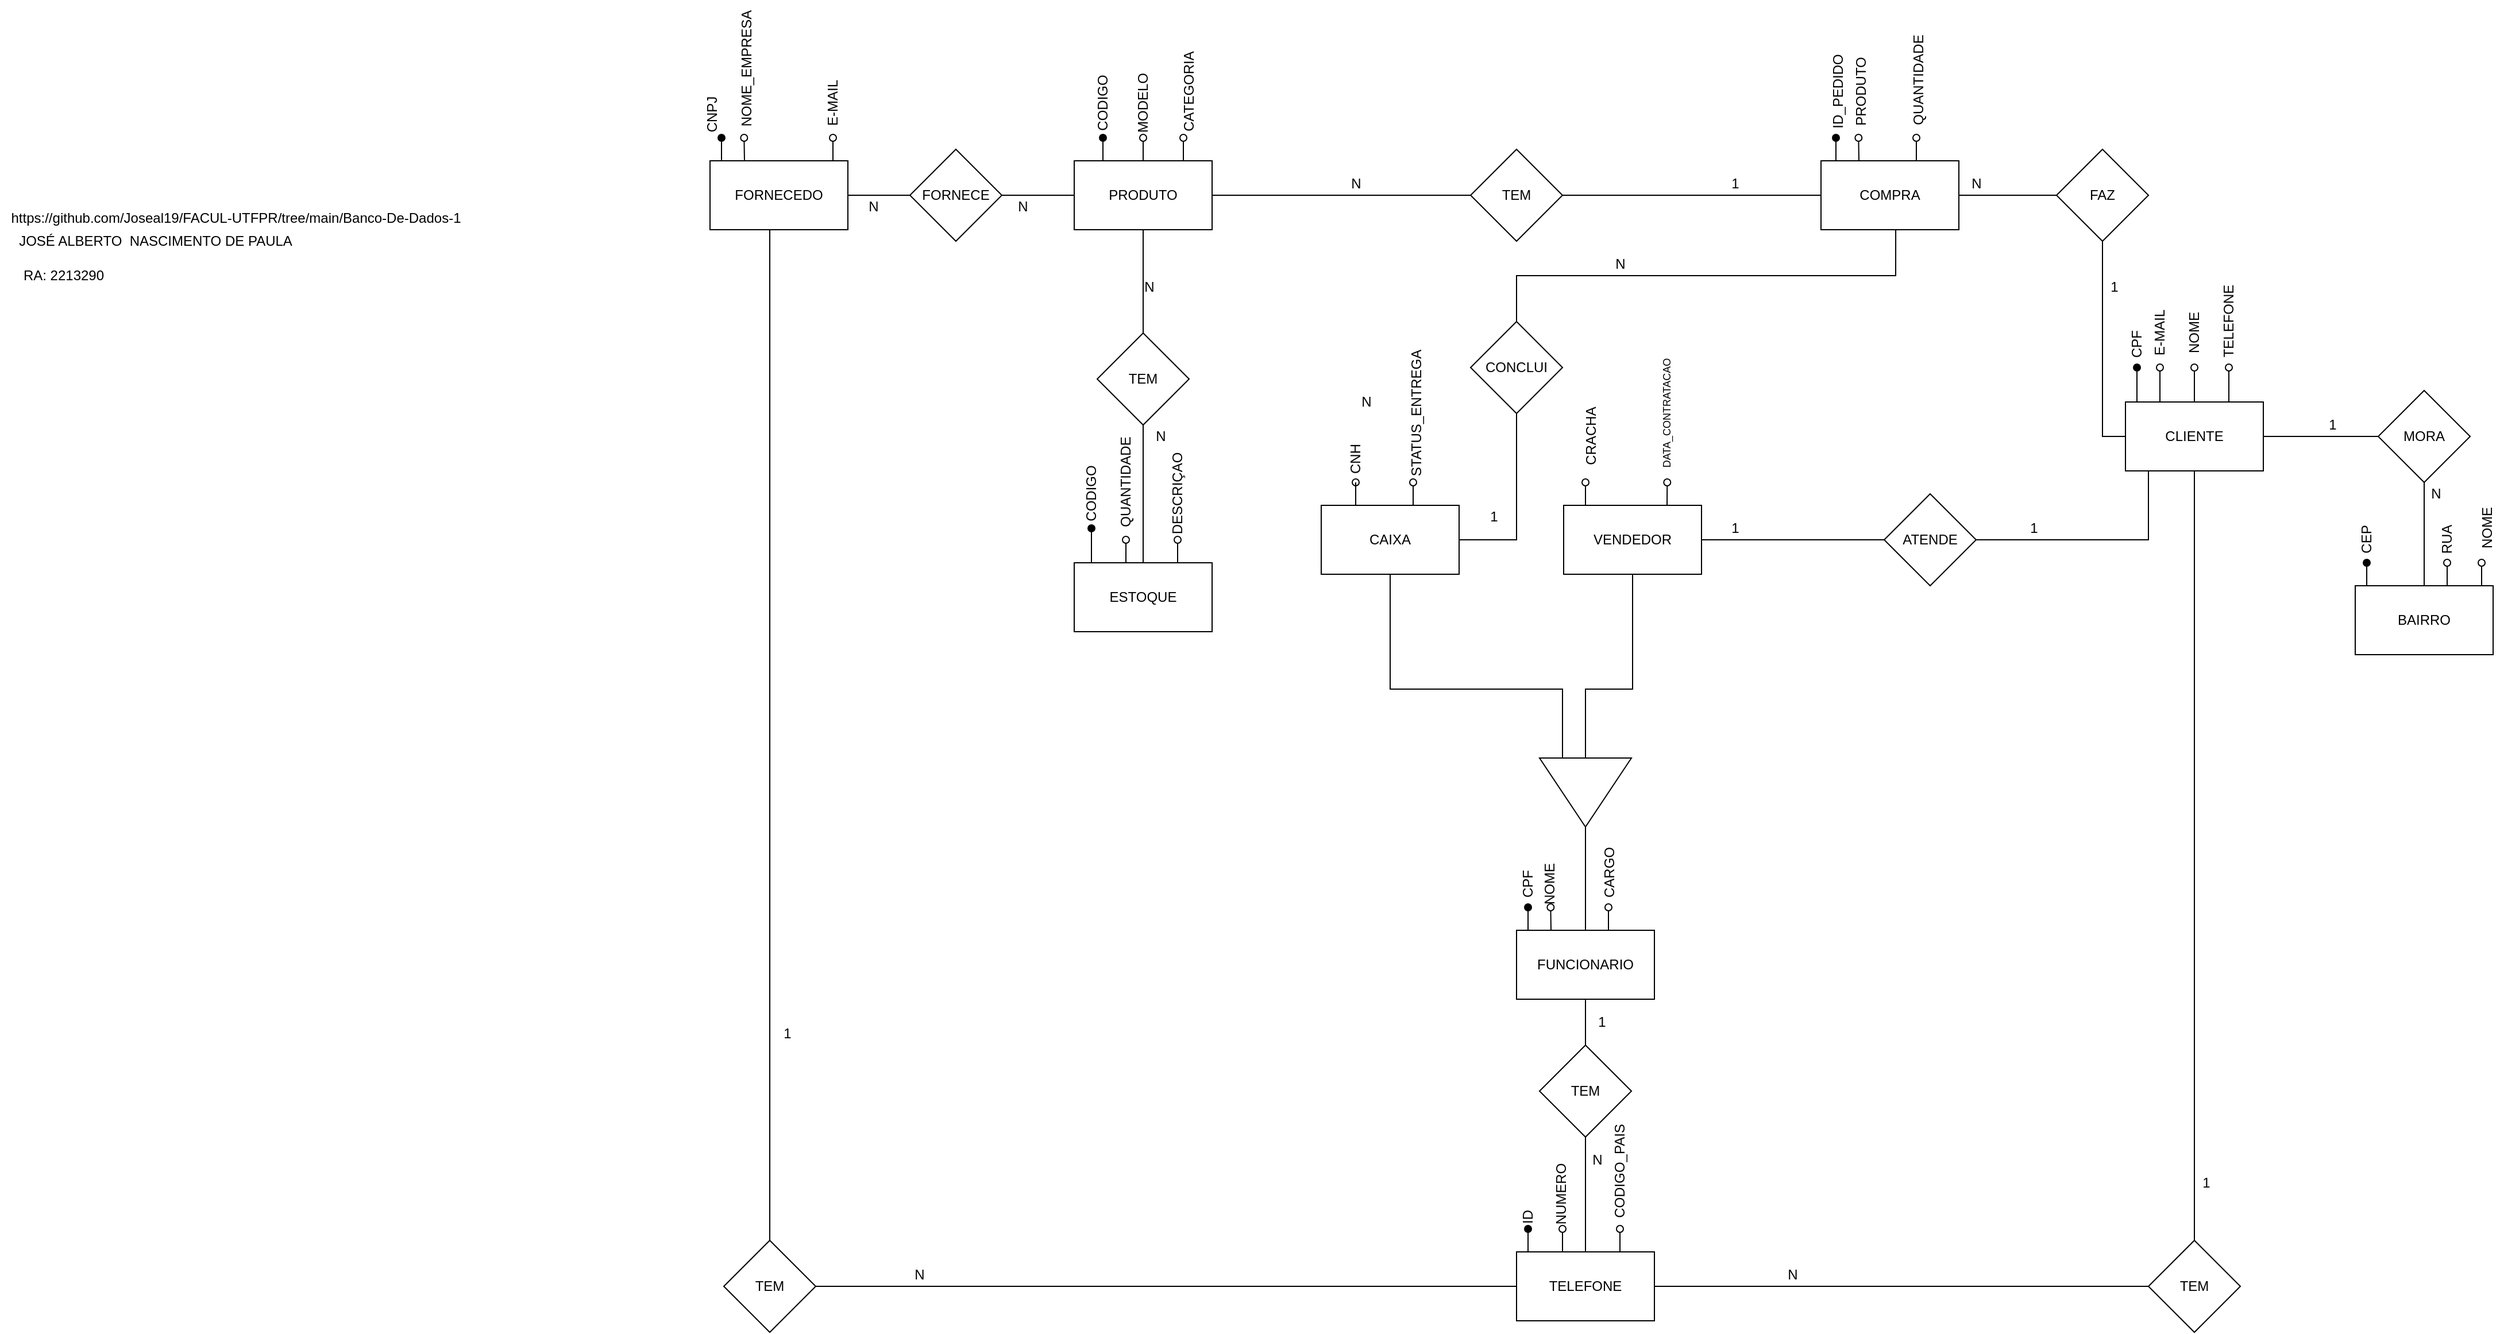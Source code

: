 <mxfile version="17.4.3" type="github">
  <diagram id="Hc7lsqqkSUxHhg8s1E7W" name="Page-1">
    <mxGraphModel dx="3412" dy="2487" grid="1" gridSize="10" guides="1" tooltips="1" connect="1" arrows="1" fold="1" page="1" pageScale="1" pageWidth="827" pageHeight="1169" math="0" shadow="0">
      <root>
        <mxCell id="0" />
        <mxCell id="1" parent="0" />
        <mxCell id="PIWaCqFdl9PoiGD2TJqh-59" style="edgeStyle=orthogonalEdgeStyle;rounded=0;orthogonalLoop=1;jettySize=auto;html=1;exitX=0.25;exitY=0;exitDx=0;exitDy=0;endArrow=oval;endFill=1;" parent="1" source="PIWaCqFdl9PoiGD2TJqh-56" edge="1">
          <mxGeometry relative="1" as="geometry">
            <mxPoint x="1270" y="300" as="targetPoint" />
          </mxGeometry>
        </mxCell>
        <mxCell id="PIWaCqFdl9PoiGD2TJqh-61" style="edgeStyle=orthogonalEdgeStyle;rounded=0;orthogonalLoop=1;jettySize=auto;html=1;exitX=0.25;exitY=0;exitDx=0;exitDy=0;endArrow=oval;endFill=0;" parent="1" source="PIWaCqFdl9PoiGD2TJqh-56" edge="1">
          <mxGeometry relative="1" as="geometry">
            <mxPoint x="1290" y="300" as="targetPoint" />
          </mxGeometry>
        </mxCell>
        <mxCell id="PIWaCqFdl9PoiGD2TJqh-63" style="edgeStyle=orthogonalEdgeStyle;rounded=0;orthogonalLoop=1;jettySize=auto;html=1;exitX=0.5;exitY=0;exitDx=0;exitDy=0;endArrow=oval;endFill=0;" parent="1" source="PIWaCqFdl9PoiGD2TJqh-56" edge="1">
          <mxGeometry relative="1" as="geometry">
            <mxPoint x="1320" y="300" as="targetPoint" />
          </mxGeometry>
        </mxCell>
        <mxCell id="PIWaCqFdl9PoiGD2TJqh-65" style="edgeStyle=orthogonalEdgeStyle;rounded=0;orthogonalLoop=1;jettySize=auto;html=1;exitX=0.75;exitY=0;exitDx=0;exitDy=0;endArrow=oval;endFill=0;" parent="1" source="PIWaCqFdl9PoiGD2TJqh-56" edge="1">
          <mxGeometry relative="1" as="geometry">
            <mxPoint x="1350" y="300" as="targetPoint" />
          </mxGeometry>
        </mxCell>
        <mxCell id="PIWaCqFdl9PoiGD2TJqh-68" value="" style="edgeStyle=orthogonalEdgeStyle;rounded=0;orthogonalLoop=1;jettySize=auto;html=1;endArrow=none;endFill=0;" parent="1" source="PIWaCqFdl9PoiGD2TJqh-56" target="PIWaCqFdl9PoiGD2TJqh-67" edge="1">
          <mxGeometry relative="1" as="geometry" />
        </mxCell>
        <mxCell id="OBphBxY2XZtndYQNY2jK-30" value="" style="edgeStyle=orthogonalEdgeStyle;rounded=0;orthogonalLoop=1;jettySize=auto;html=1;endArrow=none;endFill=0;" edge="1" parent="1" source="PIWaCqFdl9PoiGD2TJqh-56" target="OBphBxY2XZtndYQNY2jK-29">
          <mxGeometry relative="1" as="geometry">
            <Array as="points">
              <mxPoint x="1240" y="360" />
            </Array>
          </mxGeometry>
        </mxCell>
        <mxCell id="PIWaCqFdl9PoiGD2TJqh-56" value="CLIENTE" style="whiteSpace=wrap;html=1;rounded=0;" parent="1" vertex="1">
          <mxGeometry x="1260" y="330" width="120" height="60" as="geometry" />
        </mxCell>
        <mxCell id="PIWaCqFdl9PoiGD2TJqh-60" value="CPF" style="text;html=1;align=center;verticalAlign=middle;resizable=0;points=[];autosize=1;strokeColor=none;fillColor=none;rotation=-90;" parent="1" vertex="1">
          <mxGeometry x="1250" y="270" width="40" height="20" as="geometry" />
        </mxCell>
        <mxCell id="PIWaCqFdl9PoiGD2TJqh-62" value="E-MAIL" style="text;html=1;align=center;verticalAlign=middle;resizable=0;points=[];autosize=1;strokeColor=none;fillColor=none;rotation=-90;" parent="1" vertex="1">
          <mxGeometry x="1260" y="260" width="60" height="20" as="geometry" />
        </mxCell>
        <mxCell id="PIWaCqFdl9PoiGD2TJqh-64" value="NOME" style="text;html=1;align=center;verticalAlign=middle;resizable=0;points=[];autosize=1;strokeColor=none;fillColor=none;rotation=-90;" parent="1" vertex="1">
          <mxGeometry x="1295" y="260" width="50" height="20" as="geometry" />
        </mxCell>
        <mxCell id="PIWaCqFdl9PoiGD2TJqh-66" value="TELEFONE" style="text;html=1;align=center;verticalAlign=middle;resizable=0;points=[];autosize=1;strokeColor=none;fillColor=none;rotation=-90;" parent="1" vertex="1">
          <mxGeometry x="1310" y="250" width="80" height="20" as="geometry" />
        </mxCell>
        <mxCell id="PIWaCqFdl9PoiGD2TJqh-70" value="" style="edgeStyle=orthogonalEdgeStyle;rounded=0;orthogonalLoop=1;jettySize=auto;html=1;endArrow=none;endFill=0;" parent="1" source="PIWaCqFdl9PoiGD2TJqh-67" target="PIWaCqFdl9PoiGD2TJqh-69" edge="1">
          <mxGeometry relative="1" as="geometry" />
        </mxCell>
        <mxCell id="PIWaCqFdl9PoiGD2TJqh-67" value="MORA" style="rhombus;whiteSpace=wrap;html=1;rounded=0;" parent="1" vertex="1">
          <mxGeometry x="1480" y="320" width="80" height="80" as="geometry" />
        </mxCell>
        <mxCell id="PIWaCqFdl9PoiGD2TJqh-71" style="edgeStyle=orthogonalEdgeStyle;rounded=0;orthogonalLoop=1;jettySize=auto;html=1;exitX=0.25;exitY=0;exitDx=0;exitDy=0;endArrow=oval;endFill=1;" parent="1" source="PIWaCqFdl9PoiGD2TJqh-69" edge="1">
          <mxGeometry relative="1" as="geometry">
            <mxPoint x="1470" y="470" as="targetPoint" />
          </mxGeometry>
        </mxCell>
        <mxCell id="PIWaCqFdl9PoiGD2TJqh-73" style="edgeStyle=orthogonalEdgeStyle;rounded=0;orthogonalLoop=1;jettySize=auto;html=1;exitX=0.75;exitY=0;exitDx=0;exitDy=0;endArrow=oval;endFill=0;" parent="1" source="PIWaCqFdl9PoiGD2TJqh-69" edge="1">
          <mxGeometry relative="1" as="geometry">
            <mxPoint x="1540" y="470" as="targetPoint" />
          </mxGeometry>
        </mxCell>
        <mxCell id="PIWaCqFdl9PoiGD2TJqh-76" style="edgeStyle=orthogonalEdgeStyle;rounded=0;orthogonalLoop=1;jettySize=auto;html=1;exitX=0.75;exitY=0;exitDx=0;exitDy=0;endArrow=oval;endFill=0;" parent="1" source="PIWaCqFdl9PoiGD2TJqh-69" edge="1">
          <mxGeometry relative="1" as="geometry">
            <mxPoint x="1570" y="470" as="targetPoint" />
          </mxGeometry>
        </mxCell>
        <mxCell id="PIWaCqFdl9PoiGD2TJqh-69" value="BAIRRO" style="whiteSpace=wrap;html=1;rounded=0;" parent="1" vertex="1">
          <mxGeometry x="1460" y="490" width="120" height="60" as="geometry" />
        </mxCell>
        <mxCell id="PIWaCqFdl9PoiGD2TJqh-72" value="CEP" style="text;html=1;align=center;verticalAlign=middle;resizable=0;points=[];autosize=1;strokeColor=none;fillColor=none;rotation=-90;" parent="1" vertex="1">
          <mxGeometry x="1450" y="440" width="40" height="20" as="geometry" />
        </mxCell>
        <mxCell id="PIWaCqFdl9PoiGD2TJqh-75" value="RUA" style="text;html=1;align=center;verticalAlign=middle;resizable=0;points=[];autosize=1;strokeColor=none;fillColor=none;rotation=-90;" parent="1" vertex="1">
          <mxGeometry x="1520" y="440" width="40" height="20" as="geometry" />
        </mxCell>
        <mxCell id="PIWaCqFdl9PoiGD2TJqh-78" value="NOME" style="text;html=1;align=center;verticalAlign=middle;resizable=0;points=[];autosize=1;strokeColor=none;fillColor=none;rotation=-90;" parent="1" vertex="1">
          <mxGeometry x="1550" y="430" width="50" height="20" as="geometry" />
        </mxCell>
        <mxCell id="PIWaCqFdl9PoiGD2TJqh-79" value="1" style="text;html=1;align=center;verticalAlign=middle;resizable=0;points=[];autosize=1;strokeColor=none;fillColor=none;" parent="1" vertex="1">
          <mxGeometry x="1430" y="340" width="20" height="20" as="geometry" />
        </mxCell>
        <mxCell id="PIWaCqFdl9PoiGD2TJqh-80" value="N" style="text;html=1;align=center;verticalAlign=middle;resizable=0;points=[];autosize=1;strokeColor=none;fillColor=none;" parent="1" vertex="1">
          <mxGeometry x="1520" y="400" width="20" height="20" as="geometry" />
        </mxCell>
        <mxCell id="OBphBxY2XZtndYQNY2jK-12" style="edgeStyle=orthogonalEdgeStyle;rounded=0;orthogonalLoop=1;jettySize=auto;html=1;endArrow=none;endFill=0;" edge="1" parent="1" source="PIWaCqFdl9PoiGD2TJqh-97" target="PIWaCqFdl9PoiGD2TJqh-113">
          <mxGeometry relative="1" as="geometry">
            <Array as="points">
              <mxPoint x="831" y="580" />
              <mxPoint x="790" y="580" />
            </Array>
          </mxGeometry>
        </mxCell>
        <mxCell id="OBphBxY2XZtndYQNY2jK-41" value="" style="edgeStyle=orthogonalEdgeStyle;rounded=0;orthogonalLoop=1;jettySize=auto;html=1;endArrow=none;endFill=0;" edge="1" parent="1" source="PIWaCqFdl9PoiGD2TJqh-97" target="OBphBxY2XZtndYQNY2jK-40">
          <mxGeometry relative="1" as="geometry">
            <Array as="points">
              <mxPoint x="1055" y="455" />
            </Array>
          </mxGeometry>
        </mxCell>
        <mxCell id="OBphBxY2XZtndYQNY2jK-43" style="edgeStyle=orthogonalEdgeStyle;rounded=0;orthogonalLoop=1;jettySize=auto;html=1;exitX=0.75;exitY=0;exitDx=0;exitDy=0;endArrow=oval;endFill=0;" edge="1" parent="1" source="PIWaCqFdl9PoiGD2TJqh-97">
          <mxGeometry relative="1" as="geometry">
            <mxPoint x="861.143" y="400" as="targetPoint" />
          </mxGeometry>
        </mxCell>
        <mxCell id="OBphBxY2XZtndYQNY2jK-108" style="edgeStyle=orthogonalEdgeStyle;rounded=0;orthogonalLoop=1;jettySize=auto;html=1;exitX=0.25;exitY=0;exitDx=0;exitDy=0;fontSize=9;endArrow=oval;endFill=0;" edge="1" parent="1" source="PIWaCqFdl9PoiGD2TJqh-97">
          <mxGeometry relative="1" as="geometry">
            <mxPoint x="790" y="400" as="targetPoint" />
          </mxGeometry>
        </mxCell>
        <mxCell id="PIWaCqFdl9PoiGD2TJqh-97" value="VENDEDOR" style="whiteSpace=wrap;html=1;rounded=0;" parent="1" vertex="1">
          <mxGeometry x="771" y="420" width="120" height="60" as="geometry" />
        </mxCell>
        <mxCell id="PIWaCqFdl9PoiGD2TJqh-106" style="edgeStyle=orthogonalEdgeStyle;rounded=0;orthogonalLoop=1;jettySize=auto;html=1;exitX=0.75;exitY=0;exitDx=0;exitDy=0;endArrow=oval;endFill=0;" parent="1" source="PIWaCqFdl9PoiGD2TJqh-107" edge="1">
          <mxGeometry relative="1" as="geometry">
            <mxPoint x="640" y="400" as="targetPoint" />
          </mxGeometry>
        </mxCell>
        <mxCell id="PIWaCqFdl9PoiGD2TJqh-111" style="edgeStyle=orthogonalEdgeStyle;rounded=0;orthogonalLoop=1;jettySize=auto;html=1;exitX=0.25;exitY=0;exitDx=0;exitDy=0;endArrow=oval;endFill=0;" parent="1" source="PIWaCqFdl9PoiGD2TJqh-107" edge="1">
          <mxGeometry relative="1" as="geometry">
            <mxPoint x="590" y="400" as="targetPoint" />
          </mxGeometry>
        </mxCell>
        <mxCell id="OBphBxY2XZtndYQNY2jK-147" style="edgeStyle=orthogonalEdgeStyle;rounded=0;orthogonalLoop=1;jettySize=auto;html=1;fontSize=12;endArrow=none;endFill=0;entryX=0;entryY=0.75;entryDx=0;entryDy=0;" edge="1" parent="1" source="PIWaCqFdl9PoiGD2TJqh-107" target="PIWaCqFdl9PoiGD2TJqh-113">
          <mxGeometry relative="1" as="geometry">
            <mxPoint x="770" y="630.0" as="targetPoint" />
            <Array as="points">
              <mxPoint x="620" y="580" />
              <mxPoint x="770" y="580" />
            </Array>
          </mxGeometry>
        </mxCell>
        <mxCell id="OBphBxY2XZtndYQNY2jK-148" style="edgeStyle=orthogonalEdgeStyle;rounded=0;orthogonalLoop=1;jettySize=auto;html=1;fontSize=12;endArrow=none;endFill=0;" edge="1" parent="1" source="PIWaCqFdl9PoiGD2TJqh-107" target="OBphBxY2XZtndYQNY2jK-149">
          <mxGeometry relative="1" as="geometry">
            <mxPoint x="730" y="300" as="targetPoint" />
          </mxGeometry>
        </mxCell>
        <mxCell id="PIWaCqFdl9PoiGD2TJqh-107" value="CAIXA" style="whiteSpace=wrap;html=1;rounded=0;" parent="1" vertex="1">
          <mxGeometry x="560" y="420" width="120" height="60" as="geometry" />
        </mxCell>
        <mxCell id="OBphBxY2XZtndYQNY2jK-9" value="" style="edgeStyle=orthogonalEdgeStyle;rounded=0;orthogonalLoop=1;jettySize=auto;html=1;endArrow=none;endFill=0;" edge="1" parent="1" source="PIWaCqFdl9PoiGD2TJqh-112" target="PIWaCqFdl9PoiGD2TJqh-107">
          <mxGeometry relative="1" as="geometry" />
        </mxCell>
        <mxCell id="PIWaCqFdl9PoiGD2TJqh-112" value="CNH" style="text;html=1;align=center;verticalAlign=middle;resizable=0;points=[];autosize=1;strokeColor=none;fillColor=none;rotation=-90;" parent="1" vertex="1">
          <mxGeometry x="570" y="370" width="40" height="20" as="geometry" />
        </mxCell>
        <mxCell id="PIWaCqFdl9PoiGD2TJqh-120" value="" style="edgeStyle=orthogonalEdgeStyle;rounded=0;orthogonalLoop=1;jettySize=auto;html=1;endArrow=none;endFill=0;" parent="1" source="PIWaCqFdl9PoiGD2TJqh-113" target="PIWaCqFdl9PoiGD2TJqh-119" edge="1">
          <mxGeometry relative="1" as="geometry" />
        </mxCell>
        <mxCell id="PIWaCqFdl9PoiGD2TJqh-113" value="" style="triangle;whiteSpace=wrap;html=1;rotation=90;" parent="1" vertex="1">
          <mxGeometry x="760" y="630" width="60" height="80" as="geometry" />
        </mxCell>
        <mxCell id="PIWaCqFdl9PoiGD2TJqh-121" style="edgeStyle=orthogonalEdgeStyle;rounded=0;orthogonalLoop=1;jettySize=auto;html=1;exitX=0.25;exitY=0;exitDx=0;exitDy=0;endArrow=oval;endFill=1;" parent="1" source="PIWaCqFdl9PoiGD2TJqh-119" edge="1">
          <mxGeometry relative="1" as="geometry">
            <mxPoint x="740" y="770" as="targetPoint" />
          </mxGeometry>
        </mxCell>
        <mxCell id="PIWaCqFdl9PoiGD2TJqh-123" style="edgeStyle=orthogonalEdgeStyle;rounded=0;orthogonalLoop=1;jettySize=auto;html=1;exitX=0.25;exitY=0;exitDx=0;exitDy=0;endArrow=oval;endFill=0;" parent="1" source="PIWaCqFdl9PoiGD2TJqh-119" edge="1">
          <mxGeometry relative="1" as="geometry">
            <mxPoint x="759.667" y="770" as="targetPoint" />
          </mxGeometry>
        </mxCell>
        <mxCell id="PIWaCqFdl9PoiGD2TJqh-125" style="edgeStyle=orthogonalEdgeStyle;rounded=0;orthogonalLoop=1;jettySize=auto;html=1;exitX=0.75;exitY=0;exitDx=0;exitDy=0;endArrow=oval;endFill=0;" parent="1" source="PIWaCqFdl9PoiGD2TJqh-119" edge="1">
          <mxGeometry relative="1" as="geometry">
            <mxPoint x="810" y="770" as="targetPoint" />
          </mxGeometry>
        </mxCell>
        <mxCell id="PIWaCqFdl9PoiGD2TJqh-119" value="FUNCIONARIO" style="whiteSpace=wrap;html=1;" parent="1" vertex="1">
          <mxGeometry x="730" y="790" width="120" height="60" as="geometry" />
        </mxCell>
        <mxCell id="PIWaCqFdl9PoiGD2TJqh-122" value="CPF" style="text;html=1;align=center;verticalAlign=middle;resizable=0;points=[];autosize=1;strokeColor=none;fillColor=none;rotation=-90;" parent="1" vertex="1">
          <mxGeometry x="720" y="740" width="40" height="20" as="geometry" />
        </mxCell>
        <mxCell id="PIWaCqFdl9PoiGD2TJqh-124" value="NOME" style="text;html=1;align=center;verticalAlign=middle;resizable=0;points=[];autosize=1;strokeColor=none;fillColor=none;rotation=-90;" parent="1" vertex="1">
          <mxGeometry x="734" y="740" width="50" height="20" as="geometry" />
        </mxCell>
        <mxCell id="OBphBxY2XZtndYQNY2jK-33" value="" style="edgeStyle=orthogonalEdgeStyle;rounded=0;orthogonalLoop=1;jettySize=auto;html=1;endArrow=none;endFill=0;" edge="1" parent="1" source="PIWaCqFdl9PoiGD2TJqh-174" target="OBphBxY2XZtndYQNY2jK-32">
          <mxGeometry relative="1" as="geometry" />
        </mxCell>
        <mxCell id="PIWaCqFdl9PoiGD2TJqh-174" value="COMPRA" style="whiteSpace=wrap;html=1;" parent="1" vertex="1">
          <mxGeometry x="995" y="120" width="120" height="60" as="geometry" />
        </mxCell>
        <mxCell id="PIWaCqFdl9PoiGD2TJqh-176" style="edgeStyle=orthogonalEdgeStyle;rounded=0;orthogonalLoop=1;jettySize=auto;html=1;exitX=0.25;exitY=0;exitDx=0;exitDy=0;endArrow=oval;endFill=1;" parent="1" edge="1">
          <mxGeometry relative="1" as="geometry">
            <mxPoint x="1008" y="100" as="targetPoint" />
            <mxPoint x="1028" y="120" as="sourcePoint" />
          </mxGeometry>
        </mxCell>
        <mxCell id="PIWaCqFdl9PoiGD2TJqh-177" style="edgeStyle=orthogonalEdgeStyle;rounded=0;orthogonalLoop=1;jettySize=auto;html=1;exitX=0.25;exitY=0;exitDx=0;exitDy=0;endArrow=oval;endFill=0;" parent="1" edge="1">
          <mxGeometry relative="1" as="geometry">
            <mxPoint x="1027.667" y="100" as="targetPoint" />
            <mxPoint x="1028" y="120" as="sourcePoint" />
          </mxGeometry>
        </mxCell>
        <mxCell id="PIWaCqFdl9PoiGD2TJqh-178" style="edgeStyle=orthogonalEdgeStyle;rounded=0;orthogonalLoop=1;jettySize=auto;html=1;exitX=0.75;exitY=0;exitDx=0;exitDy=0;endArrow=oval;endFill=0;" parent="1" edge="1">
          <mxGeometry relative="1" as="geometry">
            <mxPoint x="1078.0" y="100" as="targetPoint" />
            <mxPoint x="1088.0" y="120" as="sourcePoint" />
          </mxGeometry>
        </mxCell>
        <mxCell id="PIWaCqFdl9PoiGD2TJqh-179" value="ID_PEDIDO" style="text;html=1;align=center;verticalAlign=middle;resizable=0;points=[];autosize=1;strokeColor=none;fillColor=none;rotation=-90;" parent="1" vertex="1">
          <mxGeometry x="970" y="50" width="80" height="20" as="geometry" />
        </mxCell>
        <mxCell id="PIWaCqFdl9PoiGD2TJqh-180" value="PRODUTO&lt;br&gt;" style="text;html=1;align=center;verticalAlign=middle;resizable=0;points=[];autosize=1;strokeColor=none;fillColor=none;rotation=-90;" parent="1" vertex="1">
          <mxGeometry x="990" y="50" width="80" height="20" as="geometry" />
        </mxCell>
        <mxCell id="PIWaCqFdl9PoiGD2TJqh-181" value="QUANTIDADE&lt;br&gt;" style="text;html=1;align=center;verticalAlign=middle;resizable=0;points=[];autosize=1;strokeColor=none;fillColor=none;rotation=-90;" parent="1" vertex="1">
          <mxGeometry x="1035" y="40" width="90" height="20" as="geometry" />
        </mxCell>
        <mxCell id="PIWaCqFdl9PoiGD2TJqh-198" style="edgeStyle=orthogonalEdgeStyle;rounded=0;orthogonalLoop=1;jettySize=auto;html=1;exitX=0.75;exitY=0;exitDx=0;exitDy=0;endArrow=oval;endFill=0;" parent="1" source="PIWaCqFdl9PoiGD2TJqh-191" edge="1">
          <mxGeometry relative="1" as="geometry">
            <mxPoint x="135" y="100" as="targetPoint" />
          </mxGeometry>
        </mxCell>
        <mxCell id="OBphBxY2XZtndYQNY2jK-27" value="" style="edgeStyle=orthogonalEdgeStyle;rounded=0;orthogonalLoop=1;jettySize=auto;html=1;endArrow=none;endFill=0;" edge="1" parent="1" source="PIWaCqFdl9PoiGD2TJqh-191" target="OBphBxY2XZtndYQNY2jK-26">
          <mxGeometry relative="1" as="geometry" />
        </mxCell>
        <mxCell id="PIWaCqFdl9PoiGD2TJqh-191" value="FORNECEDO" style="whiteSpace=wrap;html=1;" parent="1" vertex="1">
          <mxGeometry x="28" y="120" width="120" height="60" as="geometry" />
        </mxCell>
        <mxCell id="PIWaCqFdl9PoiGD2TJqh-192" style="edgeStyle=orthogonalEdgeStyle;rounded=0;orthogonalLoop=1;jettySize=auto;html=1;exitX=0.25;exitY=0;exitDx=0;exitDy=0;endArrow=oval;endFill=1;" parent="1" edge="1">
          <mxGeometry relative="1" as="geometry">
            <mxPoint x="38" y="100" as="targetPoint" />
            <mxPoint x="58" y="120" as="sourcePoint" />
          </mxGeometry>
        </mxCell>
        <mxCell id="PIWaCqFdl9PoiGD2TJqh-193" style="edgeStyle=orthogonalEdgeStyle;rounded=0;orthogonalLoop=1;jettySize=auto;html=1;exitX=0.25;exitY=0;exitDx=0;exitDy=0;endArrow=oval;endFill=0;" parent="1" edge="1">
          <mxGeometry relative="1" as="geometry">
            <mxPoint x="57.667" y="100" as="targetPoint" />
            <mxPoint x="58" y="120" as="sourcePoint" />
          </mxGeometry>
        </mxCell>
        <mxCell id="PIWaCqFdl9PoiGD2TJqh-195" value="CNPJ" style="text;html=1;align=center;verticalAlign=middle;resizable=0;points=[];autosize=1;strokeColor=none;fillColor=none;rotation=-90;" parent="1" vertex="1">
          <mxGeometry x="5" y="70" width="50" height="20" as="geometry" />
        </mxCell>
        <mxCell id="PIWaCqFdl9PoiGD2TJqh-196" value="NOME_EMPRESA" style="text;html=1;align=center;verticalAlign=middle;resizable=0;points=[];autosize=1;strokeColor=none;fillColor=none;rotation=-90;" parent="1" vertex="1">
          <mxGeometry y="30" width="120" height="20" as="geometry" />
        </mxCell>
        <mxCell id="PIWaCqFdl9PoiGD2TJqh-199" value="E-MAIL" style="text;html=1;align=center;verticalAlign=middle;resizable=0;points=[];autosize=1;strokeColor=none;fillColor=none;rotation=-90;" parent="1" vertex="1">
          <mxGeometry x="105" y="60" width="60" height="20" as="geometry" />
        </mxCell>
        <mxCell id="PIWaCqFdl9PoiGD2TJqh-223" value="JOSÉ ALBERTO&amp;nbsp; NASCIMENTO DE PAULA" style="text;html=1;align=center;verticalAlign=middle;resizable=0;points=[];autosize=1;strokeColor=none;fillColor=none;" parent="1" vertex="1">
          <mxGeometry x="-580" y="180" width="250" height="20" as="geometry" />
        </mxCell>
        <mxCell id="PIWaCqFdl9PoiGD2TJqh-224" value="RA: 2213290" style="text;html=1;align=center;verticalAlign=middle;resizable=0;points=[];autosize=1;strokeColor=none;fillColor=none;" parent="1" vertex="1">
          <mxGeometry x="-580" y="210" width="90" height="20" as="geometry" />
        </mxCell>
        <mxCell id="OBphBxY2XZtndYQNY2jK-49" value="" style="edgeStyle=orthogonalEdgeStyle;rounded=0;orthogonalLoop=1;jettySize=auto;html=1;endArrow=none;endFill=0;" edge="1" parent="1" source="OBphBxY2XZtndYQNY2jK-1" target="OBphBxY2XZtndYQNY2jK-48">
          <mxGeometry relative="1" as="geometry" />
        </mxCell>
        <mxCell id="OBphBxY2XZtndYQNY2jK-94" style="edgeStyle=orthogonalEdgeStyle;rounded=0;orthogonalLoop=1;jettySize=auto;html=1;exitX=0.25;exitY=0;exitDx=0;exitDy=0;endArrow=oval;endFill=1;" edge="1" parent="1" source="OBphBxY2XZtndYQNY2jK-1">
          <mxGeometry relative="1" as="geometry">
            <mxPoint x="740" y="1050" as="targetPoint" />
          </mxGeometry>
        </mxCell>
        <mxCell id="OBphBxY2XZtndYQNY2jK-96" style="edgeStyle=orthogonalEdgeStyle;rounded=0;orthogonalLoop=1;jettySize=auto;html=1;exitX=0.25;exitY=0;exitDx=0;exitDy=0;endArrow=oval;endFill=0;" edge="1" parent="1" source="OBphBxY2XZtndYQNY2jK-1">
          <mxGeometry relative="1" as="geometry">
            <mxPoint x="770" y="1050" as="targetPoint" />
          </mxGeometry>
        </mxCell>
        <mxCell id="OBphBxY2XZtndYQNY2jK-99" style="edgeStyle=orthogonalEdgeStyle;rounded=0;orthogonalLoop=1;jettySize=auto;html=1;exitX=0.75;exitY=0;exitDx=0;exitDy=0;endArrow=oval;endFill=0;" edge="1" parent="1" source="OBphBxY2XZtndYQNY2jK-1">
          <mxGeometry relative="1" as="geometry">
            <mxPoint x="820" y="1050" as="targetPoint" />
          </mxGeometry>
        </mxCell>
        <mxCell id="OBphBxY2XZtndYQNY2jK-144" style="edgeStyle=orthogonalEdgeStyle;rounded=0;orthogonalLoop=1;jettySize=auto;html=1;exitX=1;exitY=0.5;exitDx=0;exitDy=0;entryX=0;entryY=0.5;entryDx=0;entryDy=0;fontSize=12;endArrow=none;endFill=0;" edge="1" parent="1" source="OBphBxY2XZtndYQNY2jK-1" target="OBphBxY2XZtndYQNY2jK-143">
          <mxGeometry relative="1" as="geometry" />
        </mxCell>
        <mxCell id="OBphBxY2XZtndYQNY2jK-1" value="TELEFONE" style="whiteSpace=wrap;html=1;" vertex="1" parent="1">
          <mxGeometry x="730" y="1070" width="120" height="60" as="geometry" />
        </mxCell>
        <mxCell id="OBphBxY2XZtndYQNY2jK-59" value="" style="edgeStyle=orthogonalEdgeStyle;rounded=0;orthogonalLoop=1;jettySize=auto;html=1;endArrow=none;endFill=0;" edge="1" parent="1" source="OBphBxY2XZtndYQNY2jK-26" target="OBphBxY2XZtndYQNY2jK-55">
          <mxGeometry relative="1" as="geometry" />
        </mxCell>
        <mxCell id="OBphBxY2XZtndYQNY2jK-26" value="FORNECE" style="rhombus;whiteSpace=wrap;html=1;" vertex="1" parent="1">
          <mxGeometry x="202" y="110" width="80" height="80" as="geometry" />
        </mxCell>
        <mxCell id="OBphBxY2XZtndYQNY2jK-31" style="edgeStyle=orthogonalEdgeStyle;rounded=0;orthogonalLoop=1;jettySize=auto;html=1;entryX=1;entryY=0.5;entryDx=0;entryDy=0;endArrow=none;endFill=0;" edge="1" parent="1" source="OBphBxY2XZtndYQNY2jK-29" target="PIWaCqFdl9PoiGD2TJqh-174">
          <mxGeometry relative="1" as="geometry">
            <Array as="points">
              <mxPoint x="1200" y="150" />
            </Array>
          </mxGeometry>
        </mxCell>
        <mxCell id="OBphBxY2XZtndYQNY2jK-29" value="FAZ" style="rhombus;whiteSpace=wrap;html=1;rounded=0;" vertex="1" parent="1">
          <mxGeometry x="1200" y="110" width="80" height="80" as="geometry" />
        </mxCell>
        <mxCell id="OBphBxY2XZtndYQNY2jK-32" value="TEM" style="rhombus;whiteSpace=wrap;html=1;" vertex="1" parent="1">
          <mxGeometry x="690" y="110" width="80" height="80" as="geometry" />
        </mxCell>
        <mxCell id="OBphBxY2XZtndYQNY2jK-146" style="edgeStyle=orthogonalEdgeStyle;rounded=0;orthogonalLoop=1;jettySize=auto;html=1;fontSize=12;endArrow=none;endFill=0;entryX=0;entryY=1;entryDx=0;entryDy=0;" edge="1" parent="1" source="OBphBxY2XZtndYQNY2jK-40" target="PIWaCqFdl9PoiGD2TJqh-56">
          <mxGeometry relative="1" as="geometry">
            <mxPoint x="1270" y="400" as="targetPoint" />
            <Array as="points">
              <mxPoint x="1280" y="450" />
              <mxPoint x="1280" y="390" />
            </Array>
          </mxGeometry>
        </mxCell>
        <mxCell id="OBphBxY2XZtndYQNY2jK-40" value="ATENDE" style="rhombus;whiteSpace=wrap;html=1;rounded=0;" vertex="1" parent="1">
          <mxGeometry x="1050" y="410" width="80" height="80" as="geometry" />
        </mxCell>
        <mxCell id="OBphBxY2XZtndYQNY2jK-51" style="edgeStyle=orthogonalEdgeStyle;rounded=0;orthogonalLoop=1;jettySize=auto;html=1;exitX=0.5;exitY=0;exitDx=0;exitDy=0;entryX=0.5;entryY=1;entryDx=0;entryDy=0;endArrow=none;endFill=0;" edge="1" parent="1" source="OBphBxY2XZtndYQNY2jK-48" target="PIWaCqFdl9PoiGD2TJqh-119">
          <mxGeometry relative="1" as="geometry" />
        </mxCell>
        <mxCell id="OBphBxY2XZtndYQNY2jK-52" style="edgeStyle=orthogonalEdgeStyle;rounded=0;orthogonalLoop=1;jettySize=auto;html=1;endArrow=none;endFill=0;exitX=0.5;exitY=0;exitDx=0;exitDy=0;" edge="1" parent="1" source="OBphBxY2XZtndYQNY2jK-139" target="PIWaCqFdl9PoiGD2TJqh-191">
          <mxGeometry relative="1" as="geometry">
            <mxPoint x="390" y="500.0" as="targetPoint" />
            <mxPoint x="88" y="940" as="sourcePoint" />
            <Array as="points">
              <mxPoint x="80" y="590" />
              <mxPoint x="80" y="590" />
            </Array>
          </mxGeometry>
        </mxCell>
        <mxCell id="OBphBxY2XZtndYQNY2jK-48" value="TEM" style="rhombus;whiteSpace=wrap;html=1;" vertex="1" parent="1">
          <mxGeometry x="750" y="890" width="80" height="80" as="geometry" />
        </mxCell>
        <mxCell id="OBphBxY2XZtndYQNY2jK-68" style="edgeStyle=orthogonalEdgeStyle;rounded=0;orthogonalLoop=1;jettySize=auto;html=1;exitX=0.25;exitY=0;exitDx=0;exitDy=0;endArrow=oval;endFill=1;" edge="1" parent="1" source="OBphBxY2XZtndYQNY2jK-55">
          <mxGeometry relative="1" as="geometry">
            <mxPoint x="370" y="100" as="targetPoint" />
          </mxGeometry>
        </mxCell>
        <mxCell id="OBphBxY2XZtndYQNY2jK-93" style="edgeStyle=orthogonalEdgeStyle;rounded=0;orthogonalLoop=1;jettySize=auto;html=1;entryX=0;entryY=0.5;entryDx=0;entryDy=0;endArrow=none;endFill=0;" edge="1" parent="1" source="OBphBxY2XZtndYQNY2jK-55" target="OBphBxY2XZtndYQNY2jK-32">
          <mxGeometry relative="1" as="geometry" />
        </mxCell>
        <mxCell id="OBphBxY2XZtndYQNY2jK-101" style="edgeStyle=orthogonalEdgeStyle;rounded=0;orthogonalLoop=1;jettySize=auto;html=1;endArrow=oval;endFill=0;" edge="1" parent="1" source="OBphBxY2XZtndYQNY2jK-55">
          <mxGeometry relative="1" as="geometry">
            <mxPoint x="405" y="100" as="targetPoint" />
          </mxGeometry>
        </mxCell>
        <mxCell id="OBphBxY2XZtndYQNY2jK-104" style="edgeStyle=orthogonalEdgeStyle;rounded=0;orthogonalLoop=1;jettySize=auto;html=1;exitX=0.75;exitY=0;exitDx=0;exitDy=0;endArrow=oval;endFill=0;" edge="1" parent="1" source="OBphBxY2XZtndYQNY2jK-55">
          <mxGeometry relative="1" as="geometry">
            <mxPoint x="440" y="100" as="targetPoint" />
          </mxGeometry>
        </mxCell>
        <mxCell id="OBphBxY2XZtndYQNY2jK-55" value="PRODUTO" style="whiteSpace=wrap;html=1;" vertex="1" parent="1">
          <mxGeometry x="345" y="120" width="120" height="60" as="geometry" />
        </mxCell>
        <mxCell id="OBphBxY2XZtndYQNY2jK-64" value="" style="edgeStyle=orthogonalEdgeStyle;rounded=0;orthogonalLoop=1;jettySize=auto;html=1;endArrow=none;endFill=0;startArrow=none;" edge="1" parent="1" source="OBphBxY2XZtndYQNY2jK-130" target="OBphBxY2XZtndYQNY2jK-55">
          <mxGeometry relative="1" as="geometry">
            <mxPoint x="405" y="330" as="sourcePoint" />
          </mxGeometry>
        </mxCell>
        <mxCell id="OBphBxY2XZtndYQNY2jK-69" value="CODIGO" style="text;html=1;align=center;verticalAlign=middle;resizable=0;points=[];autosize=1;strokeColor=none;fillColor=none;rotation=-90;" vertex="1" parent="1">
          <mxGeometry x="340" y="60" width="60" height="20" as="geometry" />
        </mxCell>
        <mxCell id="OBphBxY2XZtndYQNY2jK-95" value="ID" style="text;html=1;align=center;verticalAlign=middle;resizable=0;points=[];autosize=1;strokeColor=none;fillColor=none;rotation=-90;" vertex="1" parent="1">
          <mxGeometry x="725" y="1030" width="30" height="20" as="geometry" />
        </mxCell>
        <mxCell id="OBphBxY2XZtndYQNY2jK-98" value="NUMERO" style="text;html=1;align=center;verticalAlign=middle;resizable=0;points=[];autosize=1;strokeColor=none;fillColor=none;rotation=-90;" vertex="1" parent="1">
          <mxGeometry x="734" y="1010" width="70" height="20" as="geometry" />
        </mxCell>
        <mxCell id="OBphBxY2XZtndYQNY2jK-100" value="CODIGO_PAIS" style="text;html=1;align=center;verticalAlign=middle;resizable=0;points=[];autosize=1;strokeColor=none;fillColor=none;rotation=-90;" vertex="1" parent="1">
          <mxGeometry x="770" y="990" width="100" height="20" as="geometry" />
        </mxCell>
        <mxCell id="OBphBxY2XZtndYQNY2jK-103" value="MODELO" style="text;html=1;align=center;verticalAlign=middle;resizable=0;points=[];autosize=1;strokeColor=none;fillColor=none;rotation=-90;" vertex="1" parent="1">
          <mxGeometry x="370" y="60" width="70" height="20" as="geometry" />
        </mxCell>
        <mxCell id="OBphBxY2XZtndYQNY2jK-105" value="CATEGORIA" style="text;html=1;align=center;verticalAlign=middle;resizable=0;points=[];autosize=1;strokeColor=none;fillColor=none;rotation=-90;" vertex="1" parent="1">
          <mxGeometry x="400" y="50" width="90" height="20" as="geometry" />
        </mxCell>
        <mxCell id="OBphBxY2XZtndYQNY2jK-106" value="STATUS_ENTREGA" style="text;html=1;align=center;verticalAlign=middle;resizable=0;points=[];autosize=1;strokeColor=none;fillColor=none;rotation=-90;" vertex="1" parent="1">
          <mxGeometry x="578" y="330" width="130" height="20" as="geometry" />
        </mxCell>
        <mxCell id="OBphBxY2XZtndYQNY2jK-107" value="&lt;font style=&quot;font-size: 9px&quot;&gt;DATA_CONTRATACAO&lt;/font&gt;" style="text;html=1;align=center;verticalAlign=middle;resizable=0;points=[];autosize=1;strokeColor=none;fillColor=none;rotation=-90;" vertex="1" parent="1">
          <mxGeometry x="805" y="330" width="110" height="20" as="geometry" />
        </mxCell>
        <mxCell id="OBphBxY2XZtndYQNY2jK-109" value="&lt;font style=&quot;font-size: 12px&quot;&gt;CRACHA&lt;/font&gt;" style="text;html=1;align=center;verticalAlign=middle;resizable=0;points=[];autosize=1;strokeColor=none;fillColor=none;fontSize=9;rotation=-90;" vertex="1" parent="1">
          <mxGeometry x="760" y="350" width="70" height="20" as="geometry" />
        </mxCell>
        <mxCell id="OBphBxY2XZtndYQNY2jK-111" value="&lt;font style=&quot;font-size: 12px&quot;&gt;CARGO&lt;/font&gt;" style="text;html=1;align=center;verticalAlign=middle;resizable=0;points=[];autosize=1;strokeColor=none;fillColor=none;fontSize=9;rotation=-90;" vertex="1" parent="1">
          <mxGeometry x="781" y="730" width="60" height="20" as="geometry" />
        </mxCell>
        <UserObject label="" link="https://github.com/Joseal19/FACUL-UTFPR/tree/main/Banco-De-Dados-1/Modelo%20Entidade-Relacionamento" id="OBphBxY2XZtndYQNY2jK-113">
          <mxCell style="shape=image;html=1;verticalAlign=top;verticalLabelPosition=bottom;labelBackgroundColor=#ffffff;imageAspect=0;aspect=fixed;image=https://cdn4.iconfinder.com/data/icons/socialcones/508/Github-128.png;fontSize=12;" vertex="1" parent="1">
            <mxGeometry x="-580" y="76" width="74" height="74" as="geometry" />
          </mxCell>
        </UserObject>
        <mxCell id="OBphBxY2XZtndYQNY2jK-116" value="1" style="text;html=1;align=center;verticalAlign=middle;resizable=0;points=[];autosize=1;strokeColor=none;fillColor=none;fontSize=12;" vertex="1" parent="1">
          <mxGeometry x="794" y="860" width="20" height="20" as="geometry" />
        </mxCell>
        <mxCell id="OBphBxY2XZtndYQNY2jK-117" value="N" style="text;html=1;align=center;verticalAlign=middle;resizable=0;points=[];autosize=1;strokeColor=none;fillColor=none;fontSize=12;" vertex="1" parent="1">
          <mxGeometry x="790" y="980" width="20" height="20" as="geometry" />
        </mxCell>
        <mxCell id="OBphBxY2XZtndYQNY2jK-118" value="1" style="text;html=1;align=center;verticalAlign=middle;resizable=0;points=[];autosize=1;strokeColor=none;fillColor=none;fontSize=12;" vertex="1" parent="1">
          <mxGeometry x="85" y="870" width="20" height="20" as="geometry" />
        </mxCell>
        <mxCell id="OBphBxY2XZtndYQNY2jK-120" value="N" style="text;html=1;align=center;verticalAlign=middle;resizable=0;points=[];autosize=1;strokeColor=none;fillColor=none;fontSize=12;" vertex="1" parent="1">
          <mxGeometry x="160" y="150" width="20" height="20" as="geometry" />
        </mxCell>
        <mxCell id="OBphBxY2XZtndYQNY2jK-121" value="N" style="text;html=1;align=center;verticalAlign=middle;resizable=0;points=[];autosize=1;strokeColor=none;fillColor=none;fontSize=12;" vertex="1" parent="1">
          <mxGeometry x="290" y="150" width="20" height="20" as="geometry" />
        </mxCell>
        <mxCell id="OBphBxY2XZtndYQNY2jK-122" value="1" style="text;html=1;align=center;verticalAlign=middle;resizable=0;points=[];autosize=1;strokeColor=none;fillColor=none;fontSize=12;" vertex="1" parent="1">
          <mxGeometry x="910" y="430" width="20" height="20" as="geometry" />
        </mxCell>
        <mxCell id="OBphBxY2XZtndYQNY2jK-124" value="N" style="text;html=1;align=center;verticalAlign=middle;resizable=0;points=[];autosize=1;strokeColor=none;fillColor=none;fontSize=12;" vertex="1" parent="1">
          <mxGeometry x="589" y="320" width="20" height="20" as="geometry" />
        </mxCell>
        <mxCell id="OBphBxY2XZtndYQNY2jK-129" value="N" style="text;html=1;align=center;verticalAlign=middle;resizable=0;points=[];autosize=1;strokeColor=none;fillColor=none;fontSize=12;" vertex="1" parent="1">
          <mxGeometry x="400" y="220" width="20" height="20" as="geometry" />
        </mxCell>
        <mxCell id="OBphBxY2XZtndYQNY2jK-132" value="" style="edgeStyle=orthogonalEdgeStyle;rounded=0;orthogonalLoop=1;jettySize=auto;html=1;fontSize=12;endArrow=none;endFill=0;" edge="1" parent="1" source="OBphBxY2XZtndYQNY2jK-130" target="OBphBxY2XZtndYQNY2jK-131">
          <mxGeometry relative="1" as="geometry" />
        </mxCell>
        <mxCell id="OBphBxY2XZtndYQNY2jK-133" style="edgeStyle=orthogonalEdgeStyle;rounded=0;orthogonalLoop=1;jettySize=auto;html=1;exitX=0.25;exitY=0;exitDx=0;exitDy=0;fontSize=12;endArrow=oval;endFill=1;" edge="1" parent="1" source="OBphBxY2XZtndYQNY2jK-131">
          <mxGeometry relative="1" as="geometry">
            <mxPoint x="360" y="440" as="targetPoint" />
          </mxGeometry>
        </mxCell>
        <mxCell id="OBphBxY2XZtndYQNY2jK-135" style="edgeStyle=orthogonalEdgeStyle;rounded=0;orthogonalLoop=1;jettySize=auto;html=1;exitX=0.75;exitY=0;exitDx=0;exitDy=0;fontSize=12;endArrow=oval;endFill=0;" edge="1" parent="1" source="OBphBxY2XZtndYQNY2jK-131">
          <mxGeometry relative="1" as="geometry">
            <mxPoint x="435" y="450" as="targetPoint" />
          </mxGeometry>
        </mxCell>
        <mxCell id="OBphBxY2XZtndYQNY2jK-137" style="edgeStyle=orthogonalEdgeStyle;rounded=0;orthogonalLoop=1;jettySize=auto;html=1;exitX=0.25;exitY=0;exitDx=0;exitDy=0;fontSize=12;endArrow=oval;endFill=0;" edge="1" parent="1" source="OBphBxY2XZtndYQNY2jK-131">
          <mxGeometry relative="1" as="geometry">
            <mxPoint x="390" y="450" as="targetPoint" />
          </mxGeometry>
        </mxCell>
        <mxCell id="OBphBxY2XZtndYQNY2jK-131" value="ESTOQUE" style="whiteSpace=wrap;html=1;" vertex="1" parent="1">
          <mxGeometry x="345" y="470" width="120" height="60" as="geometry" />
        </mxCell>
        <mxCell id="OBphBxY2XZtndYQNY2jK-134" value="CODIGO" style="text;html=1;align=center;verticalAlign=middle;resizable=0;points=[];autosize=1;strokeColor=none;fillColor=none;fontSize=12;rotation=-90;" vertex="1" parent="1">
          <mxGeometry x="330" y="400" width="60" height="20" as="geometry" />
        </mxCell>
        <mxCell id="OBphBxY2XZtndYQNY2jK-136" value="DESCRIÇAO" style="text;html=1;align=center;verticalAlign=middle;resizable=0;points=[];autosize=1;strokeColor=none;fillColor=none;fontSize=12;rotation=-90;" vertex="1" parent="1">
          <mxGeometry x="390" y="400" width="90" height="20" as="geometry" />
        </mxCell>
        <mxCell id="OBphBxY2XZtndYQNY2jK-138" value="QUANTIDADE" style="text;html=1;align=center;verticalAlign=middle;resizable=0;points=[];autosize=1;strokeColor=none;fillColor=none;fontSize=12;rotation=-90;" vertex="1" parent="1">
          <mxGeometry x="345" y="390" width="90" height="20" as="geometry" />
        </mxCell>
        <mxCell id="OBphBxY2XZtndYQNY2jK-140" style="edgeStyle=orthogonalEdgeStyle;rounded=0;orthogonalLoop=1;jettySize=auto;html=1;exitX=1;exitY=0.5;exitDx=0;exitDy=0;entryX=0;entryY=0.5;entryDx=0;entryDy=0;fontSize=12;endArrow=none;endFill=0;" edge="1" parent="1" source="OBphBxY2XZtndYQNY2jK-139" target="OBphBxY2XZtndYQNY2jK-1">
          <mxGeometry relative="1" as="geometry" />
        </mxCell>
        <mxCell id="OBphBxY2XZtndYQNY2jK-139" value="TEM" style="rhombus;whiteSpace=wrap;html=1;" vertex="1" parent="1">
          <mxGeometry x="40" y="1060" width="80" height="80" as="geometry" />
        </mxCell>
        <mxCell id="OBphBxY2XZtndYQNY2jK-145" style="edgeStyle=orthogonalEdgeStyle;rounded=0;orthogonalLoop=1;jettySize=auto;html=1;fontSize=12;endArrow=none;endFill=0;" edge="1" parent="1" source="OBphBxY2XZtndYQNY2jK-143" target="PIWaCqFdl9PoiGD2TJqh-56">
          <mxGeometry relative="1" as="geometry" />
        </mxCell>
        <mxCell id="OBphBxY2XZtndYQNY2jK-143" value="TEM" style="rhombus;whiteSpace=wrap;html=1;" vertex="1" parent="1">
          <mxGeometry x="1280" y="1060" width="80" height="80" as="geometry" />
        </mxCell>
        <mxCell id="OBphBxY2XZtndYQNY2jK-150" style="edgeStyle=orthogonalEdgeStyle;rounded=0;orthogonalLoop=1;jettySize=auto;html=1;exitX=0.5;exitY=0;exitDx=0;exitDy=0;entryX=0.542;entryY=1.008;entryDx=0;entryDy=0;entryPerimeter=0;fontSize=12;endArrow=none;endFill=0;" edge="1" parent="1" source="OBphBxY2XZtndYQNY2jK-149" target="PIWaCqFdl9PoiGD2TJqh-174">
          <mxGeometry relative="1" as="geometry" />
        </mxCell>
        <mxCell id="OBphBxY2XZtndYQNY2jK-149" value="CONCLUI" style="rhombus;whiteSpace=wrap;html=1;fontSize=12;" vertex="1" parent="1">
          <mxGeometry x="690" y="260" width="80" height="80" as="geometry" />
        </mxCell>
        <mxCell id="OBphBxY2XZtndYQNY2jK-130" value="TEM" style="rhombus;whiteSpace=wrap;html=1;fontSize=12;" vertex="1" parent="1">
          <mxGeometry x="365" y="270" width="80" height="80" as="geometry" />
        </mxCell>
        <mxCell id="OBphBxY2XZtndYQNY2jK-154" value="" style="edgeStyle=orthogonalEdgeStyle;rounded=0;orthogonalLoop=1;jettySize=auto;html=1;endArrow=none;endFill=0;" edge="1" parent="1" target="OBphBxY2XZtndYQNY2jK-130">
          <mxGeometry relative="1" as="geometry">
            <mxPoint x="405" y="350" as="sourcePoint" />
            <mxPoint x="405" y="180" as="targetPoint" />
            <Array as="points">
              <mxPoint x="405" y="350" />
              <mxPoint x="405" y="350" />
            </Array>
          </mxGeometry>
        </mxCell>
        <mxCell id="OBphBxY2XZtndYQNY2jK-155" value="https://github.com/Joseal19/FACUL-UTFPR/tree/main/Banco-De-Dados-1" style="text;html=1;align=center;verticalAlign=middle;resizable=0;points=[];autosize=1;strokeColor=none;fillColor=none;fontSize=12;" vertex="1" parent="1">
          <mxGeometry x="-590" y="160" width="410" height="20" as="geometry" />
        </mxCell>
        <mxCell id="OBphBxY2XZtndYQNY2jK-156" value="1" style="text;html=1;align=center;verticalAlign=middle;resizable=0;points=[];autosize=1;strokeColor=none;fillColor=none;fontSize=12;" vertex="1" parent="1">
          <mxGeometry x="1240" y="220" width="20" height="20" as="geometry" />
        </mxCell>
        <mxCell id="OBphBxY2XZtndYQNY2jK-157" value="N" style="text;html=1;align=center;verticalAlign=middle;resizable=0;points=[];autosize=1;strokeColor=none;fillColor=none;fontSize=12;" vertex="1" parent="1">
          <mxGeometry x="1120" y="130" width="20" height="20" as="geometry" />
        </mxCell>
        <mxCell id="OBphBxY2XZtndYQNY2jK-159" value="1" style="text;html=1;align=center;verticalAlign=middle;resizable=0;points=[];autosize=1;strokeColor=none;fillColor=none;fontSize=12;" vertex="1" parent="1">
          <mxGeometry x="700" y="420" width="20" height="20" as="geometry" />
        </mxCell>
        <mxCell id="OBphBxY2XZtndYQNY2jK-160" value="N" style="text;html=1;align=center;verticalAlign=middle;resizable=0;points=[];autosize=1;strokeColor=none;fillColor=none;fontSize=12;" vertex="1" parent="1">
          <mxGeometry x="810" y="200" width="20" height="20" as="geometry" />
        </mxCell>
        <mxCell id="OBphBxY2XZtndYQNY2jK-161" value="1" style="text;html=1;align=center;verticalAlign=middle;resizable=0;points=[];autosize=1;strokeColor=none;fillColor=none;fontSize=12;" vertex="1" parent="1">
          <mxGeometry x="1170" y="430" width="20" height="20" as="geometry" />
        </mxCell>
        <mxCell id="OBphBxY2XZtndYQNY2jK-163" value="N" style="text;html=1;align=center;verticalAlign=middle;resizable=0;points=[];autosize=1;strokeColor=none;fillColor=none;fontSize=12;" vertex="1" parent="1">
          <mxGeometry x="200" y="1080" width="20" height="20" as="geometry" />
        </mxCell>
        <mxCell id="OBphBxY2XZtndYQNY2jK-164" value="N" style="text;html=1;align=center;verticalAlign=middle;resizable=0;points=[];autosize=1;strokeColor=none;fillColor=none;fontSize=12;" vertex="1" parent="1">
          <mxGeometry x="960" y="1080" width="20" height="20" as="geometry" />
        </mxCell>
        <mxCell id="OBphBxY2XZtndYQNY2jK-165" value="1" style="text;html=1;align=center;verticalAlign=middle;resizable=0;points=[];autosize=1;strokeColor=none;fillColor=none;fontSize=12;" vertex="1" parent="1">
          <mxGeometry x="1320" y="1000" width="20" height="20" as="geometry" />
        </mxCell>
        <mxCell id="OBphBxY2XZtndYQNY2jK-167" value="N" style="text;html=1;align=center;verticalAlign=middle;resizable=0;points=[];autosize=1;strokeColor=none;fillColor=none;fontSize=12;" vertex="1" parent="1">
          <mxGeometry x="410" y="350" width="20" height="20" as="geometry" />
        </mxCell>
        <mxCell id="OBphBxY2XZtndYQNY2jK-168" value="1" style="text;html=1;align=center;verticalAlign=middle;resizable=0;points=[];autosize=1;strokeColor=none;fillColor=none;fontSize=12;" vertex="1" parent="1">
          <mxGeometry x="910" y="130" width="20" height="20" as="geometry" />
        </mxCell>
        <mxCell id="OBphBxY2XZtndYQNY2jK-169" value="N" style="text;html=1;align=center;verticalAlign=middle;resizable=0;points=[];autosize=1;strokeColor=none;fillColor=none;fontSize=12;" vertex="1" parent="1">
          <mxGeometry x="580" y="130" width="20" height="20" as="geometry" />
        </mxCell>
      </root>
    </mxGraphModel>
  </diagram>
</mxfile>
